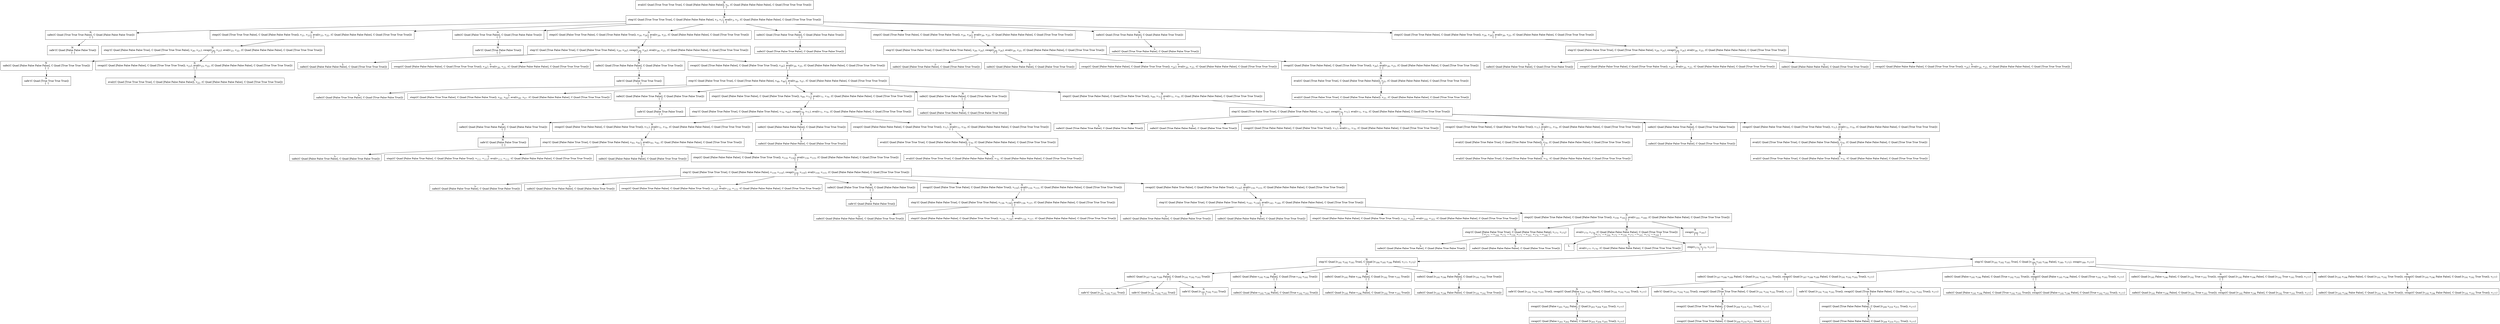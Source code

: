 digraph {
    graph [rankdir=TB
          ,bgcolor=transparent];
    node [shape=box
         ,fillcolor=white
         ,style=filled];
    0 [label=<N <BR/> eval((C Quad [True True True True], C Quad [False False False False]), v<SUB>0</SUB>, (C Quad [False False False False], C Quad [True True True True])) <BR/>  [  ] >];
    1 [label=<N <BR/> step'(C Quad [True True True True], C Quad [False False False False], v<SUB>3</SUB>, v<SUB>1</SUB>), eval(v<SUB>3</SUB>, v<SUB>2</SUB>, (C Quad [False False False False], C Quad [True True True True])) <BR/>  [  ] >];
    2 [label=<N <BR/> safe((C Quad [True True True False], C Quad [False False False True])) <BR/>  [  ] >];
    3 [label=<N <BR/> step((C Quad [True True True False], C Quad [False False False True]), v<SUB>21</SUB>, v<SUB>23</SUB>), eval(v<SUB>23</SUB>, v<SUB>22</SUB>, (C Quad [False False False False], C Quad [True True True True])) <BR/>  [  ] >];
    4 [label=<N <BR/> safe((C Quad [False True True False], C Quad [True False False True])) <BR/>  [  ] >];
    5 [label=<N <BR/> step((C Quad [False True True False], C Quad [True False False True]), v<SUB>24</SUB>, v<SUB>26</SUB>), eval(v<SUB>26</SUB>, v<SUB>25</SUB>, (C Quad [False False False False], C Quad [True True True True])) <BR/>  [  ] >];
    6 [label=<N <BR/> safe((C Quad [True False True False], C Quad [False True False True])) <BR/>  [  ] >];
    7 [label=<N <BR/> step((C Quad [True False True False], C Quad [False True False True]), v<SUB>24</SUB>, v<SUB>26</SUB>), eval(v<SUB>26</SUB>, v<SUB>25</SUB>, (C Quad [False False False False], C Quad [True True True True])) <BR/>  [  ] >];
    8 [label=<N <BR/> safe((C Quad [True True False False], C Quad [False False True True])) <BR/>  [  ] >];
    9 [label=<N <BR/> step((C Quad [True True False False], C Quad [False False True True]), v<SUB>24</SUB>, v<SUB>26</SUB>), eval(v<SUB>26</SUB>, v<SUB>25</SUB>, (C Quad [False False False False], C Quad [True True True True])) <BR/>  [  ] >];
    10 [label=<N <BR/> safe'(C Quad [False False False True]) <BR/>  [  ] >];
    11 [label=<N <BR/> step'(C Quad [False False False True], C Quad [True True True False], v<SUB>26</SUB>, v<SUB>21</SUB>), swap(v<SUB>26</SUB>, v<SUB>23</SUB>), eval(v<SUB>23</SUB>, v<SUB>22</SUB>, (C Quad [False False False False], C Quad [True True True True])) <BR/>  [  ] >];
    12 [label=<N <BR/> safe((C Quad [False False False False], C Quad [True True True True])) <BR/>  [  ] >];
    13 [label=<N <BR/> swap((C Quad [False False False False], C Quad [True True True True]), v<SUB>23</SUB>), eval(v<SUB>23</SUB>, v<SUB>22</SUB>, (C Quad [False False False False], C Quad [True True True True])) <BR/>  [  ] >];
    14 [label=<N <BR/> safe'(C Quad [True True True True]) <BR/>  [  ] >];
    15 [label=<L <BR/> eval((C Quad [True True True True], C Quad [False False False False]), v<SUB>22</SUB>, (C Quad [False False False False], C Quad [True True True True]))>];
    16 [label=<N <BR/> safe'(C Quad [True False False True]) <BR/>  [  ] >];
    17 [label=<N <BR/> step'(C Quad [True False False True], C Quad [False True True False], v<SUB>29</SUB>, v<SUB>24</SUB>), swap(v<SUB>29</SUB>, v<SUB>26</SUB>), eval(v<SUB>26</SUB>, v<SUB>25</SUB>, (C Quad [False False False False], C Quad [True True True True])) <BR/>  [  ] >];
    18 [label=<L <BR/> safe((C Quad [False False False False], C Quad [True True True True]))>];
    19 [label=<L <BR/> swap((C Quad [False False False False], C Quad [True True True True]), v<SUB>26</SUB>), eval(v<SUB>26</SUB>, v<SUB>25</SUB>, (C Quad [False False False False], C Quad [True True True True]))>];
    20 [label=<N <BR/> safe((C Quad [True False False False], C Quad [False True True True])) <BR/>  [  ] >];
    21 [label=<N <BR/> swap((C Quad [True False False False], C Quad [False True True True]), v<SUB>26</SUB>), eval(v<SUB>26</SUB>, v<SUB>25</SUB>, (C Quad [False False False False], C Quad [True True True True])) <BR/>  [  ] >];
    22 [label=<N <BR/> safe'(C Quad [False True True True]) <BR/>  [  ] >];
    23 [label=<N <BR/> step'(C Quad [False True True True], C Quad [True False False False], v<SUB>48</SUB>, v<SUB>46</SUB>), eval(v<SUB>48</SUB>, v<SUB>47</SUB>, (C Quad [False False False False], C Quad [True True True True])) <BR/>  [  ] >];
    24 [label=<L <BR/> safe((C Quad [False True True False], C Quad [True False False True]))>];
    25 [label=<L <BR/> step((C Quad [False True True False], C Quad [True False False True]), v<SUB>66</SUB>, v<SUB>68</SUB>), eval(v<SUB>68</SUB>, v<SUB>67</SUB>, (C Quad [False False False False], C Quad [True True True True]))>];
    26 [label=<N <BR/> safe((C Quad [False False True False], C Quad [False True False True])) <BR/>  [  ] >];
    27 [label=<N <BR/> step((C Quad [False False True False], C Quad [False True False True]), v<SUB>69</SUB>, v<SUB>71</SUB>), eval(v<SUB>71</SUB>, v<SUB>70</SUB>, (C Quad [False False False False], C Quad [True True True True])) <BR/>  [  ] >];
    28 [label=<N <BR/> safe((C Quad [False True False False], C Quad [True False True True])) <BR/>  [  ] >];
    29 [label=<N <BR/> step((C Quad [False True False False], C Quad [True False True True]), v<SUB>69</SUB>, v<SUB>71</SUB>), eval(v<SUB>71</SUB>, v<SUB>70</SUB>, (C Quad [False False False False], C Quad [True True True True])) <BR/>  [  ] >];
    30 [label=<N <BR/> safe'(C Quad [False True False True]) <BR/>  [  ] >];
    31 [label=<N <BR/> step'(C Quad [False True False True], C Quad [False False True False], v<SUB>74</SUB>, v<SUB>69</SUB>), swap(v<SUB>74</SUB>, v<SUB>71</SUB>), eval(v<SUB>71</SUB>, v<SUB>70</SUB>, (C Quad [False False False False], C Quad [True True True True])) <BR/>  [  ] >];
    32 [label=<N <BR/> safe((C Quad [False True False False], C Quad [False False True True])) <BR/>  [  ] >];
    33 [label=<N <BR/> swap((C Quad [False True False False], C Quad [False False True True]), v<SUB>71</SUB>), eval(v<SUB>71</SUB>, v<SUB>70</SUB>, (C Quad [False False False False], C Quad [True True True True])) <BR/>  [  ] >];
    34 [label=<N <BR/> safe((C Quad [False False False False], C Quad [False True True True])) <BR/>  [  ] >];
    35 [label=<N <BR/> swap((C Quad [False False False False], C Quad [False True True True]), v<SUB>71</SUB>), eval(v<SUB>71</SUB>, v<SUB>70</SUB>, (C Quad [False False False False], C Quad [True True True True])) <BR/>  [  ] >];
    36 [label=<N <BR/> safe'(C Quad [False False True True]) <BR/>  [  ] >];
    37 [label=<N <BR/> step'(C Quad [False False True True], C Quad [False True False False], v<SUB>93</SUB>, v<SUB>91</SUB>), eval(v<SUB>93</SUB>, v<SUB>92</SUB>, (C Quad [False False False False], C Quad [True True True True])) <BR/>  [  ] >];
    38 [label=<L <BR/> safe((C Quad [False False True False], C Quad [False True False True]))>];
    39 [label=<L <BR/> step((C Quad [False False True False], C Quad [False True False True]), v<SUB>111</SUB>, v<SUB>113</SUB>), eval(v<SUB>113</SUB>, v<SUB>112</SUB>, (C Quad [False False False False], C Quad [True True True True]))>];
    40 [label=<L <BR/> safe((C Quad [False False False False], C Quad [False True True True]))>];
    41 [label=<N <BR/> step((C Quad [False False False False], C Quad [False True True True]), v<SUB>114</SUB>, v<SUB>116</SUB>), eval(v<SUB>116</SUB>, v<SUB>115</SUB>, (C Quad [False False False False], C Quad [True True True True])) <BR/>  [  ] >];
    42 [label=<N <BR/> step'(C Quad [False True True True], C Quad [False False False False], v<SUB>119</SUB>, v<SUB>114</SUB>), swap(v<SUB>119</SUB>, v<SUB>116</SUB>), eval(v<SUB>116</SUB>, v<SUB>115</SUB>, (C Quad [False False False False], C Quad [True True True True])) <BR/>  [  ] >];
    43 [label=<L <BR/> safe((C Quad [False False True False], C Quad [False True False True]))>];
    44 [label=<L <BR/> safe((C Quad [False True False False], C Quad [False False True True]))>];
    45 [label=<L <BR/> swap((C Quad [False True False False], C Quad [False False True True]), v<SUB>116</SUB>), eval(v<SUB>116</SUB>, v<SUB>115</SUB>, (C Quad [False False False False], C Quad [True True True True]))>];
    46 [label=<N <BR/> safe((C Quad [False True True False], C Quad [False False False True])) <BR/>  [  ] >];
    47 [label=<N <BR/> swap((C Quad [False True True False], C Quad [False False False True]), v<SUB>116</SUB>), eval(v<SUB>116</SUB>, v<SUB>115</SUB>, (C Quad [False False False False], C Quad [True True True True])) <BR/>  [  ] >];
    48 [label=<N <BR/> swap((C Quad [False False True False], C Quad [False True False True]), v<SUB>116</SUB>), eval(v<SUB>116</SUB>, v<SUB>115</SUB>, (C Quad [False False False False], C Quad [True True True True])) <BR/>  [  ] >];
    49 [label=<L <BR/> safe'(C Quad [False False False True])>];
    50 [label=<N <BR/> step'(C Quad [False False False True], C Quad [False True True False], v<SUB>138</SUB>, v<SUB>136</SUB>), eval(v<SUB>138</SUB>, v<SUB>137</SUB>, (C Quad [False False False False], C Quad [True True True True])) <BR/>  [  ] >];
    51 [label=<L <BR/> safe((C Quad [False False False False], C Quad [False True True True]))>];
    52 [label=<L <BR/> step((C Quad [False False False False], C Quad [False True True True]), v<SUB>156</SUB>, v<SUB>158</SUB>), eval(v<SUB>158</SUB>, v<SUB>157</SUB>, (C Quad [False False False False], C Quad [True True True True]))>];
    53 [label=<N <BR/> step'(C Quad [False True False True], C Quad [False False True False], v<SUB>141</SUB>, v<SUB>139</SUB>), eval(v<SUB>141</SUB>, v<SUB>140</SUB>, (C Quad [False False False False], C Quad [True True True True])) <BR/>  [  ] >];
    54 [label=<L <BR/> safe((C Quad [False True False False], C Quad [False False True True]))>];
    55 [label=<L <BR/> safe((C Quad [False False False False], C Quad [False True True True]))>];
    56 [label=<L <BR/> step((C Quad [False False False False], C Quad [False True True True]), v<SUB>162</SUB>, v<SUB>164</SUB>), eval(v<SUB>164</SUB>, v<SUB>163</SUB>, (C Quad [False False False False], C Quad [True True True True]))>];
    57 [label=<N <BR/> step((C Quad [False True False False], C Quad [False False True True]), v<SUB>159</SUB>, v<SUB>161</SUB>), eval(v<SUB>161</SUB>, v<SUB>160</SUB>, (C Quad [False False False False], C Quad [True True True True])) <BR/>  [  ] >];
    58 [label=<N <BR/> step'(C Quad [False False True True], C Quad [False True False False], v<SUB>171</SUB>, v<SUB>172</SUB>) <BR/>  [ v<SUB>171</SUB> &rarr; v<SUB>164</SUB>, v<SUB>172</SUB> &rarr; v<SUB>159</SUB>, v<SUB>173</SUB> &rarr; v<SUB>161</SUB>, v<SUB>174</SUB> &rarr; v<SUB>160</SUB> ] >];
    59 [label=<N <BR/> eval(v<SUB>173</SUB>, v<SUB>174</SUB>, (C Quad [False False False False], C Quad [True True True True])) <BR/>  [ v<SUB>171</SUB> &rarr; v<SUB>164</SUB>, v<SUB>172</SUB> &rarr; v<SUB>159</SUB>, v<SUB>173</SUB> &rarr; v<SUB>161</SUB>, v<SUB>174</SUB> &rarr; v<SUB>160</SUB> ] >];
    60 [label=<N <BR/> swap(v<SUB>164</SUB>, v<SUB>161</SUB>) <BR/>  [  ] >];
    61 [label=<L <BR/> safe((C Quad [False False True False], C Quad [False True False True]))>];
    62 [label=<L <BR/> safe((C Quad [False False False False], C Quad [False True True True]))>];
    63 [label=<L <BR/> >];
    64 [label=<L <BR/> eval(v<SUB>177</SUB>, v<SUB>176</SUB>, (C Quad [False False False False], C Quad [True True True True]))>];
    65 [label=<N <BR/> step(v<SUB>173</SUB>, v<SUB>175</SUB>, v<SUB>177</SUB>) <BR/>  [  ] >];
    66 [label=<N <BR/> step'(C Quad [v<SUB>181</SUB> v<SUB>182</SUB> v<SUB>183</SUB> True], C Quad [v<SUB>184</SUB> v<SUB>185</SUB> v<SUB>186</SUB> False], v<SUB>177</SUB>, v<SUB>175</SUB>) <BR/>  [  ] >];
    67 [label=<N <BR/> step'(C Quad [v<SUB>181</SUB> v<SUB>182</SUB> v<SUB>183</SUB> True], C Quad [v<SUB>184</SUB> v<SUB>185</SUB> v<SUB>186</SUB> False], v<SUB>180</SUB>, v<SUB>175</SUB>), swap(v<SUB>180</SUB>, v<SUB>177</SUB>) <BR/>  [  ] >];
    68 [label=<N <BR/> safe((C Quad [v<SUB>187</SUB> v<SUB>188</SUB> v<SUB>189</SUB> False], C Quad [v<SUB>191</SUB> v<SUB>192</SUB> v<SUB>193</SUB> True])) <BR/>  [  ] >];
    69 [label=<N <BR/> safe((C Quad [False v<SUB>195</SUB> v<SUB>196</SUB> False], C Quad [True v<SUB>192</SUB> v<SUB>193</SUB> True])) <BR/>  [  ] >];
    70 [label=<N <BR/> safe((C Quad [v<SUB>195</SUB> False v<SUB>196</SUB> False], C Quad [v<SUB>192</SUB> True v<SUB>193</SUB> True])) <BR/>  [  ] >];
    71 [label=<N <BR/> safe((C Quad [v<SUB>195</SUB> v<SUB>196</SUB> False False], C Quad [v<SUB>191</SUB> v<SUB>192</SUB> True True])) <BR/>  [  ] >];
    72 [label=<L <BR/> safe'(C Quad [v<SUB>191</SUB> v<SUB>192</SUB> v<SUB>193</SUB> True])>];
    73 [label=<L <BR/> safe'(C Quad [v<SUB>191</SUB> v<SUB>192</SUB> v<SUB>193</SUB> True])>];
    74 [label=<N <BR/> safe'(C Quad [v<SUB>191</SUB> v<SUB>192</SUB> v<SUB>193</SUB> True]) <BR/>  [  ] >];
    75 [label=<L <BR/> safe((C Quad [False v<SUB>195</SUB> v<SUB>196</SUB> False], C Quad [True v<SUB>192</SUB> v<SUB>193</SUB> True]))>];
    76 [label=<L <BR/> safe((C Quad [v<SUB>195</SUB> False v<SUB>196</SUB> False], C Quad [v<SUB>192</SUB> True v<SUB>193</SUB> True]))>];
    77 [label=<L <BR/> safe((C Quad [v<SUB>195</SUB> v<SUB>196</SUB> False False], C Quad [v<SUB>191</SUB> v<SUB>192</SUB> True True]))>];
    78 [label=<N <BR/> safe((C Quad [v<SUB>187</SUB> v<SUB>188</SUB> v<SUB>189</SUB> False], C Quad [v<SUB>191</SUB> v<SUB>192</SUB> v<SUB>193</SUB> True])), swap((C Quad [v<SUB>187</SUB> v<SUB>188</SUB> v<SUB>189</SUB> False], C Quad [v<SUB>191</SUB> v<SUB>192</SUB> v<SUB>193</SUB> True]), v<SUB>177</SUB>) <BR/>  [  ] >];
    79 [label=<N <BR/> safe((C Quad [False v<SUB>195</SUB> v<SUB>196</SUB> False], C Quad [True v<SUB>192</SUB> v<SUB>193</SUB> True])), swap((C Quad [False v<SUB>195</SUB> v<SUB>196</SUB> False], C Quad [True v<SUB>192</SUB> v<SUB>193</SUB> True]), v<SUB>177</SUB>) <BR/>  [  ] >];
    80 [label=<N <BR/> safe((C Quad [v<SUB>195</SUB> False v<SUB>196</SUB> False], C Quad [v<SUB>192</SUB> True v<SUB>193</SUB> True])), swap((C Quad [v<SUB>195</SUB> False v<SUB>196</SUB> False], C Quad [v<SUB>192</SUB> True v<SUB>193</SUB> True]), v<SUB>177</SUB>) <BR/>  [  ] >];
    81 [label=<N <BR/> safe((C Quad [v<SUB>195</SUB> v<SUB>196</SUB> False False], C Quad [v<SUB>191</SUB> v<SUB>192</SUB> True True])), swap((C Quad [v<SUB>195</SUB> v<SUB>196</SUB> False False], C Quad [v<SUB>191</SUB> v<SUB>192</SUB> True True]), v<SUB>177</SUB>) <BR/>  [  ] >];
    82 [label=<N <BR/> safe'(C Quad [v<SUB>191</SUB> v<SUB>192</SUB> v<SUB>193</SUB> True]), swap((C Quad [False v<SUB>201</SUB> v<SUB>202</SUB> False], C Quad [v<SUB>191</SUB> v<SUB>192</SUB> v<SUB>193</SUB> True]), v<SUB>177</SUB>) <BR/>  [  ] >];
    83 [label=<N <BR/> safe'(C Quad [v<SUB>191</SUB> v<SUB>192</SUB> v<SUB>193</SUB> True]), swap((C Quad [True True True False], C Quad [v<SUB>191</SUB> v<SUB>192</SUB> v<SUB>193</SUB> True]), v<SUB>177</SUB>) <BR/>  [  ] >];
    84 [label=<N <BR/> safe'(C Quad [v<SUB>191</SUB> v<SUB>192</SUB> v<SUB>193</SUB> True]), swap((C Quad [True False False False], C Quad [v<SUB>191</SUB> v<SUB>192</SUB> v<SUB>193</SUB> True]), v<SUB>177</SUB>) <BR/>  [  ] >];
    85 [label=<N <BR/> swap((C Quad [False v<SUB>201</SUB> v<SUB>202</SUB> False], C Quad [v<SUB>203</SUB> v<SUB>204</SUB> v<SUB>205</SUB> True]), v<SUB>177</SUB>) <BR/>  [  ] >];
    86 [label=<L <BR/> swap((C Quad [False v<SUB>201</SUB> v<SUB>202</SUB> False], C Quad [v<SUB>203</SUB> v<SUB>204</SUB> v<SUB>205</SUB> True]), v<SUB>177</SUB>)>];
    87 [label=<N <BR/> swap((C Quad [True True True False], C Quad [v<SUB>209</SUB> v<SUB>210</SUB> v<SUB>211</SUB> True]), v<SUB>177</SUB>) <BR/>  [  ] >];
    88 [label=<L <BR/> swap((C Quad [True True True False], C Quad [v<SUB>209</SUB> v<SUB>210</SUB> v<SUB>211</SUB> True]), v<SUB>177</SUB>)>];
    89 [label=<N <BR/> swap((C Quad [True False False False], C Quad [v<SUB>209</SUB> v<SUB>210</SUB> v<SUB>211</SUB> True]), v<SUB>177</SUB>) <BR/>  [  ] >];
    90 [label=<L <BR/> swap((C Quad [True False False False], C Quad [v<SUB>209</SUB> v<SUB>210</SUB> v<SUB>211</SUB> True]), v<SUB>177</SUB>)>];
    91 [label=<L <BR/> safe((C Quad [False v<SUB>195</SUB> v<SUB>196</SUB> False], C Quad [True v<SUB>192</SUB> v<SUB>193</SUB> True])), swap((C Quad [False v<SUB>195</SUB> v<SUB>196</SUB> False], C Quad [True v<SUB>192</SUB> v<SUB>193</SUB> True]), v<SUB>177</SUB>)>];
    92 [label=<L <BR/> safe((C Quad [v<SUB>195</SUB> False v<SUB>196</SUB> False], C Quad [v<SUB>192</SUB> True v<SUB>193</SUB> True])), swap((C Quad [v<SUB>195</SUB> False v<SUB>196</SUB> False], C Quad [v<SUB>192</SUB> True v<SUB>193</SUB> True]), v<SUB>177</SUB>)>];
    93 [label=<L <BR/> safe((C Quad [v<SUB>195</SUB> v<SUB>196</SUB> False False], C Quad [v<SUB>191</SUB> v<SUB>192</SUB> True True])), swap((C Quad [v<SUB>195</SUB> v<SUB>196</SUB> False False], C Quad [v<SUB>191</SUB> v<SUB>192</SUB> True True]), v<SUB>177</SUB>)>];
    94 [label=<L <BR/> safe((C Quad [False False False False], C Quad [False True True True]))>];
    95 [label=<N <BR/> eval((C Quad [False True True True], C Quad [False False False False]), v<SUB>70</SUB>, (C Quad [False False False False], C Quad [True True True True])) <BR/>  [  ] >];
    96 [label=<L <BR/> eval((C Quad [False True True True], C Quad [False False False False]), v<SUB>70</SUB>, (C Quad [False False False False], C Quad [True True True True]))>];
    97 [label=<L <BR/> safe((C Quad [False True False False], C Quad [True False True True]))>];
    98 [label=<N <BR/> step'(C Quad [True False True True], C Quad [False True False False], v<SUB>74</SUB>, v<SUB>69</SUB>), swap(v<SUB>74</SUB>, v<SUB>71</SUB>), eval(v<SUB>71</SUB>, v<SUB>70</SUB>, (C Quad [False False False False], C Quad [True True True True])) <BR/>  [  ] >];
    99 [label=<L <BR/> safe((C Quad [True False True False], C Quad [False True False True]))>];
    100 [label=<L <BR/> safe((C Quad [True False False False], C Quad [False True True True]))>];
    101 [label=<L <BR/> swap((C Quad [True False False False], C Quad [False True True True]), v<SUB>71</SUB>), eval(v<SUB>71</SUB>, v<SUB>70</SUB>, (C Quad [False False False False], C Quad [True True True True]))>];
    102 [label=<N <BR/> swap((C Quad [True False True False], C Quad [False True False True]), v<SUB>71</SUB>), eval(v<SUB>71</SUB>, v<SUB>70</SUB>, (C Quad [False False False False], C Quad [True True True True])) <BR/>  [  ] >];
    103 [label=<N <BR/> safe((C Quad [False False True False], C Quad [True True False True])) <BR/>  [  ] >];
    104 [label=<N <BR/> swap((C Quad [False False True False], C Quad [True True False True]), v<SUB>71</SUB>), eval(v<SUB>71</SUB>, v<SUB>70</SUB>, (C Quad [False False False False], C Quad [True True True True])) <BR/>  [  ] >];
    105 [label=<N <BR/> eval((C Quad [False True False True], C Quad [True False True False]), v<SUB>70</SUB>, (C Quad [False False False False], C Quad [True True True True])) <BR/>  [  ] >];
    106 [label=<L <BR/> eval((C Quad [False True False True], C Quad [True False True False]), v<SUB>70</SUB>, (C Quad [False False False False], C Quad [True True True True]))>];
    107 [label=<L <BR/> safe((C Quad [False False True False], C Quad [True True False True]))>];
    108 [label=<N <BR/> eval((C Quad [True True False True], C Quad [False False True False]), v<SUB>70</SUB>, (C Quad [False False False False], C Quad [True True True True])) <BR/>  [  ] >];
    109 [label=<L <BR/> eval((C Quad [True True False True], C Quad [False False True False]), v<SUB>70</SUB>, (C Quad [False False False False], C Quad [True True True True]))>];
    110 [label=<L <BR/> safe((C Quad [True False True False], C Quad [False True False True]))>];
    111 [label=<N <BR/> step'(C Quad [False True False True], C Quad [True False True False], v<SUB>29</SUB>, v<SUB>24</SUB>), swap(v<SUB>29</SUB>, v<SUB>26</SUB>), eval(v<SUB>26</SUB>, v<SUB>25</SUB>, (C Quad [False False False False], C Quad [True True True True])) <BR/>  [  ] >];
    112 [label=<L <BR/> safe((C Quad [False True False False], C Quad [True False True True]))>];
    113 [label=<L <BR/> safe((C Quad [False False False False], C Quad [False True True True]))>];
    114 [label=<L <BR/> swap((C Quad [False False False False], C Quad [False True True True]), v<SUB>26</SUB>), eval(v<SUB>26</SUB>, v<SUB>25</SUB>, (C Quad [False False False False], C Quad [True True True True]))>];
    115 [label=<N <BR/> swap((C Quad [False True False False], C Quad [True False True True]), v<SUB>26</SUB>), eval(v<SUB>26</SUB>, v<SUB>25</SUB>, (C Quad [False False False False], C Quad [True True True True])) <BR/>  [  ] >];
    116 [label=<N <BR/> eval((C Quad [True False True True], C Quad [False True False False]), v<SUB>25</SUB>, (C Quad [False False False False], C Quad [True True True True])) <BR/>  [  ] >];
    117 [label=<L <BR/> eval((C Quad [True False True True], C Quad [False True False False]), v<SUB>25</SUB>, (C Quad [False False False False], C Quad [True True True True]))>];
    118 [label=<L <BR/> safe((C Quad [True True False False], C Quad [False False True True]))>];
    119 [label=<N <BR/> step'(C Quad [False False True True], C Quad [True True False False], v<SUB>29</SUB>, v<SUB>24</SUB>), swap(v<SUB>29</SUB>, v<SUB>26</SUB>), eval(v<SUB>26</SUB>, v<SUB>25</SUB>, (C Quad [False False False False], C Quad [True True True True])) <BR/>  [  ] >];
    120 [label=<L <BR/> safe((C Quad [False False True False], C Quad [True True False True]))>];
    121 [label=<L <BR/> swap((C Quad [False False True False], C Quad [True True False True]), v<SUB>26</SUB>), eval(v<SUB>26</SUB>, v<SUB>25</SUB>, (C Quad [False False False False], C Quad [True True True True]))>];
    122 [label=<L <BR/> safe((C Quad [False False False False], C Quad [True True True True]))>];
    123 [label=<L <BR/> swap((C Quad [False False False False], C Quad [True True True True]), v<SUB>26</SUB>), eval(v<SUB>26</SUB>, v<SUB>25</SUB>, (C Quad [False False False False], C Quad [True True True True]))>];
    0 -> 1 [label=""];
    1 -> 2 [label=""];
    1 -> 3 [label=""];
    1 -> 4 [label=""];
    1 -> 5 [label=""];
    1 -> 6 [label=""];
    1 -> 7 [label=""];
    1 -> 8 [label=""];
    1 -> 9 [label=""];
    2 -> 10 [label=""];
    3 -> 11 [label=""];
    4 -> 16 [label=""];
    5 -> 17 [label=""];
    6 -> 110 [label=""];
    7 -> 111 [label=""];
    8 -> 118 [label=""];
    9 -> 119 [label=""];
    11 -> 12 [label=""];
    11 -> 13 [label=""];
    12 -> 14 [label=""];
    13 -> 15 [label=""];
    17 -> 18 [label=""];
    17 -> 19 [label=""];
    17 -> 20 [label=""];
    17 -> 21 [label=""];
    20 -> 22 [label=""];
    21 -> 23 [label=""];
    23 -> 24 [label=""];
    23 -> 25 [label=""];
    23 -> 26 [label=""];
    23 -> 27 [label=""];
    23 -> 28 [label=""];
    23 -> 29 [label=""];
    26 -> 30 [label=""];
    27 -> 31 [label=""];
    28 -> 97 [label=""];
    29 -> 98 [label=""];
    31 -> 32 [label=""];
    31 -> 33 [label=""];
    31 -> 34 [label=""];
    31 -> 35 [label=""];
    32 -> 36 [label=""];
    33 -> 37 [label=""];
    34 -> 94 [label=""];
    35 -> 95 [label=""];
    37 -> 38 [label=""];
    37 -> 39 [label=""];
    37 -> 40 [label=""];
    37 -> 41 [label=""];
    41 -> 42 [label=""];
    42 -> 43 [label=""];
    42 -> 44 [label=""];
    42 -> 45 [label=""];
    42 -> 46 [label=""];
    42 -> 47 [label=""];
    42 -> 48 [label=""];
    46 -> 49 [label=""];
    47 -> 50 [label=""];
    48 -> 53 [label=""];
    50 -> 51 [label=""];
    50 -> 52 [label=""];
    53 -> 54 [label=""];
    53 -> 55 [label=""];
    53 -> 56 [label=""];
    53 -> 57 [label=""];
    57 -> 58 [label=""];
    57 -> 59 [label=""];
    57 -> 60 [label=""];
    58 -> 61 [label=""];
    58 -> 62 [label=""];
    59 -> 63 [label=""];
    59 -> 64 [label=""];
    59 -> 65 [label=""];
    65 -> 66 [label=""];
    65 -> 67 [label=""];
    66 -> 68 [label=""];
    66 -> 69 [label=""];
    66 -> 70 [label=""];
    66 -> 71 [label=""];
    67 -> 78 [label=""];
    67 -> 79 [label=""];
    67 -> 80 [label=""];
    67 -> 81 [label=""];
    68 -> 72 [label=""];
    68 -> 73 [label=""];
    68 -> 74 [label=""];
    69 -> 75 [label=""];
    70 -> 76 [label=""];
    71 -> 77 [label=""];
    78 -> 82 [label=""];
    78 -> 83 [label=""];
    78 -> 84 [label=""];
    79 -> 91 [label=""];
    80 -> 92 [label=""];
    81 -> 93 [label=""];
    82 -> 85 [label=""];
    83 -> 87 [label=""];
    84 -> 89 [label=""];
    85 -> 86 [label=""];
    87 -> 88 [label=""];
    89 -> 90 [label=""];
    95 -> 96 [label=""];
    98 -> 99 [label=""];
    98 -> 100 [label=""];
    98 -> 101 [label=""];
    98 -> 102 [label=""];
    98 -> 103 [label=""];
    98 -> 104 [label=""];
    102 -> 105 [label=""];
    103 -> 107 [label=""];
    104 -> 108 [label=""];
    105 -> 106 [label=""];
    108 -> 109 [label=""];
    111 -> 112 [label=""];
    111 -> 113 [label=""];
    111 -> 114 [label=""];
    111 -> 115 [label=""];
    115 -> 116 [label=""];
    116 -> 117 [label=""];
    119 -> 120 [label=""];
    119 -> 121 [label=""];
    119 -> 122 [label=""];
    119 -> 123 [label=""];
}